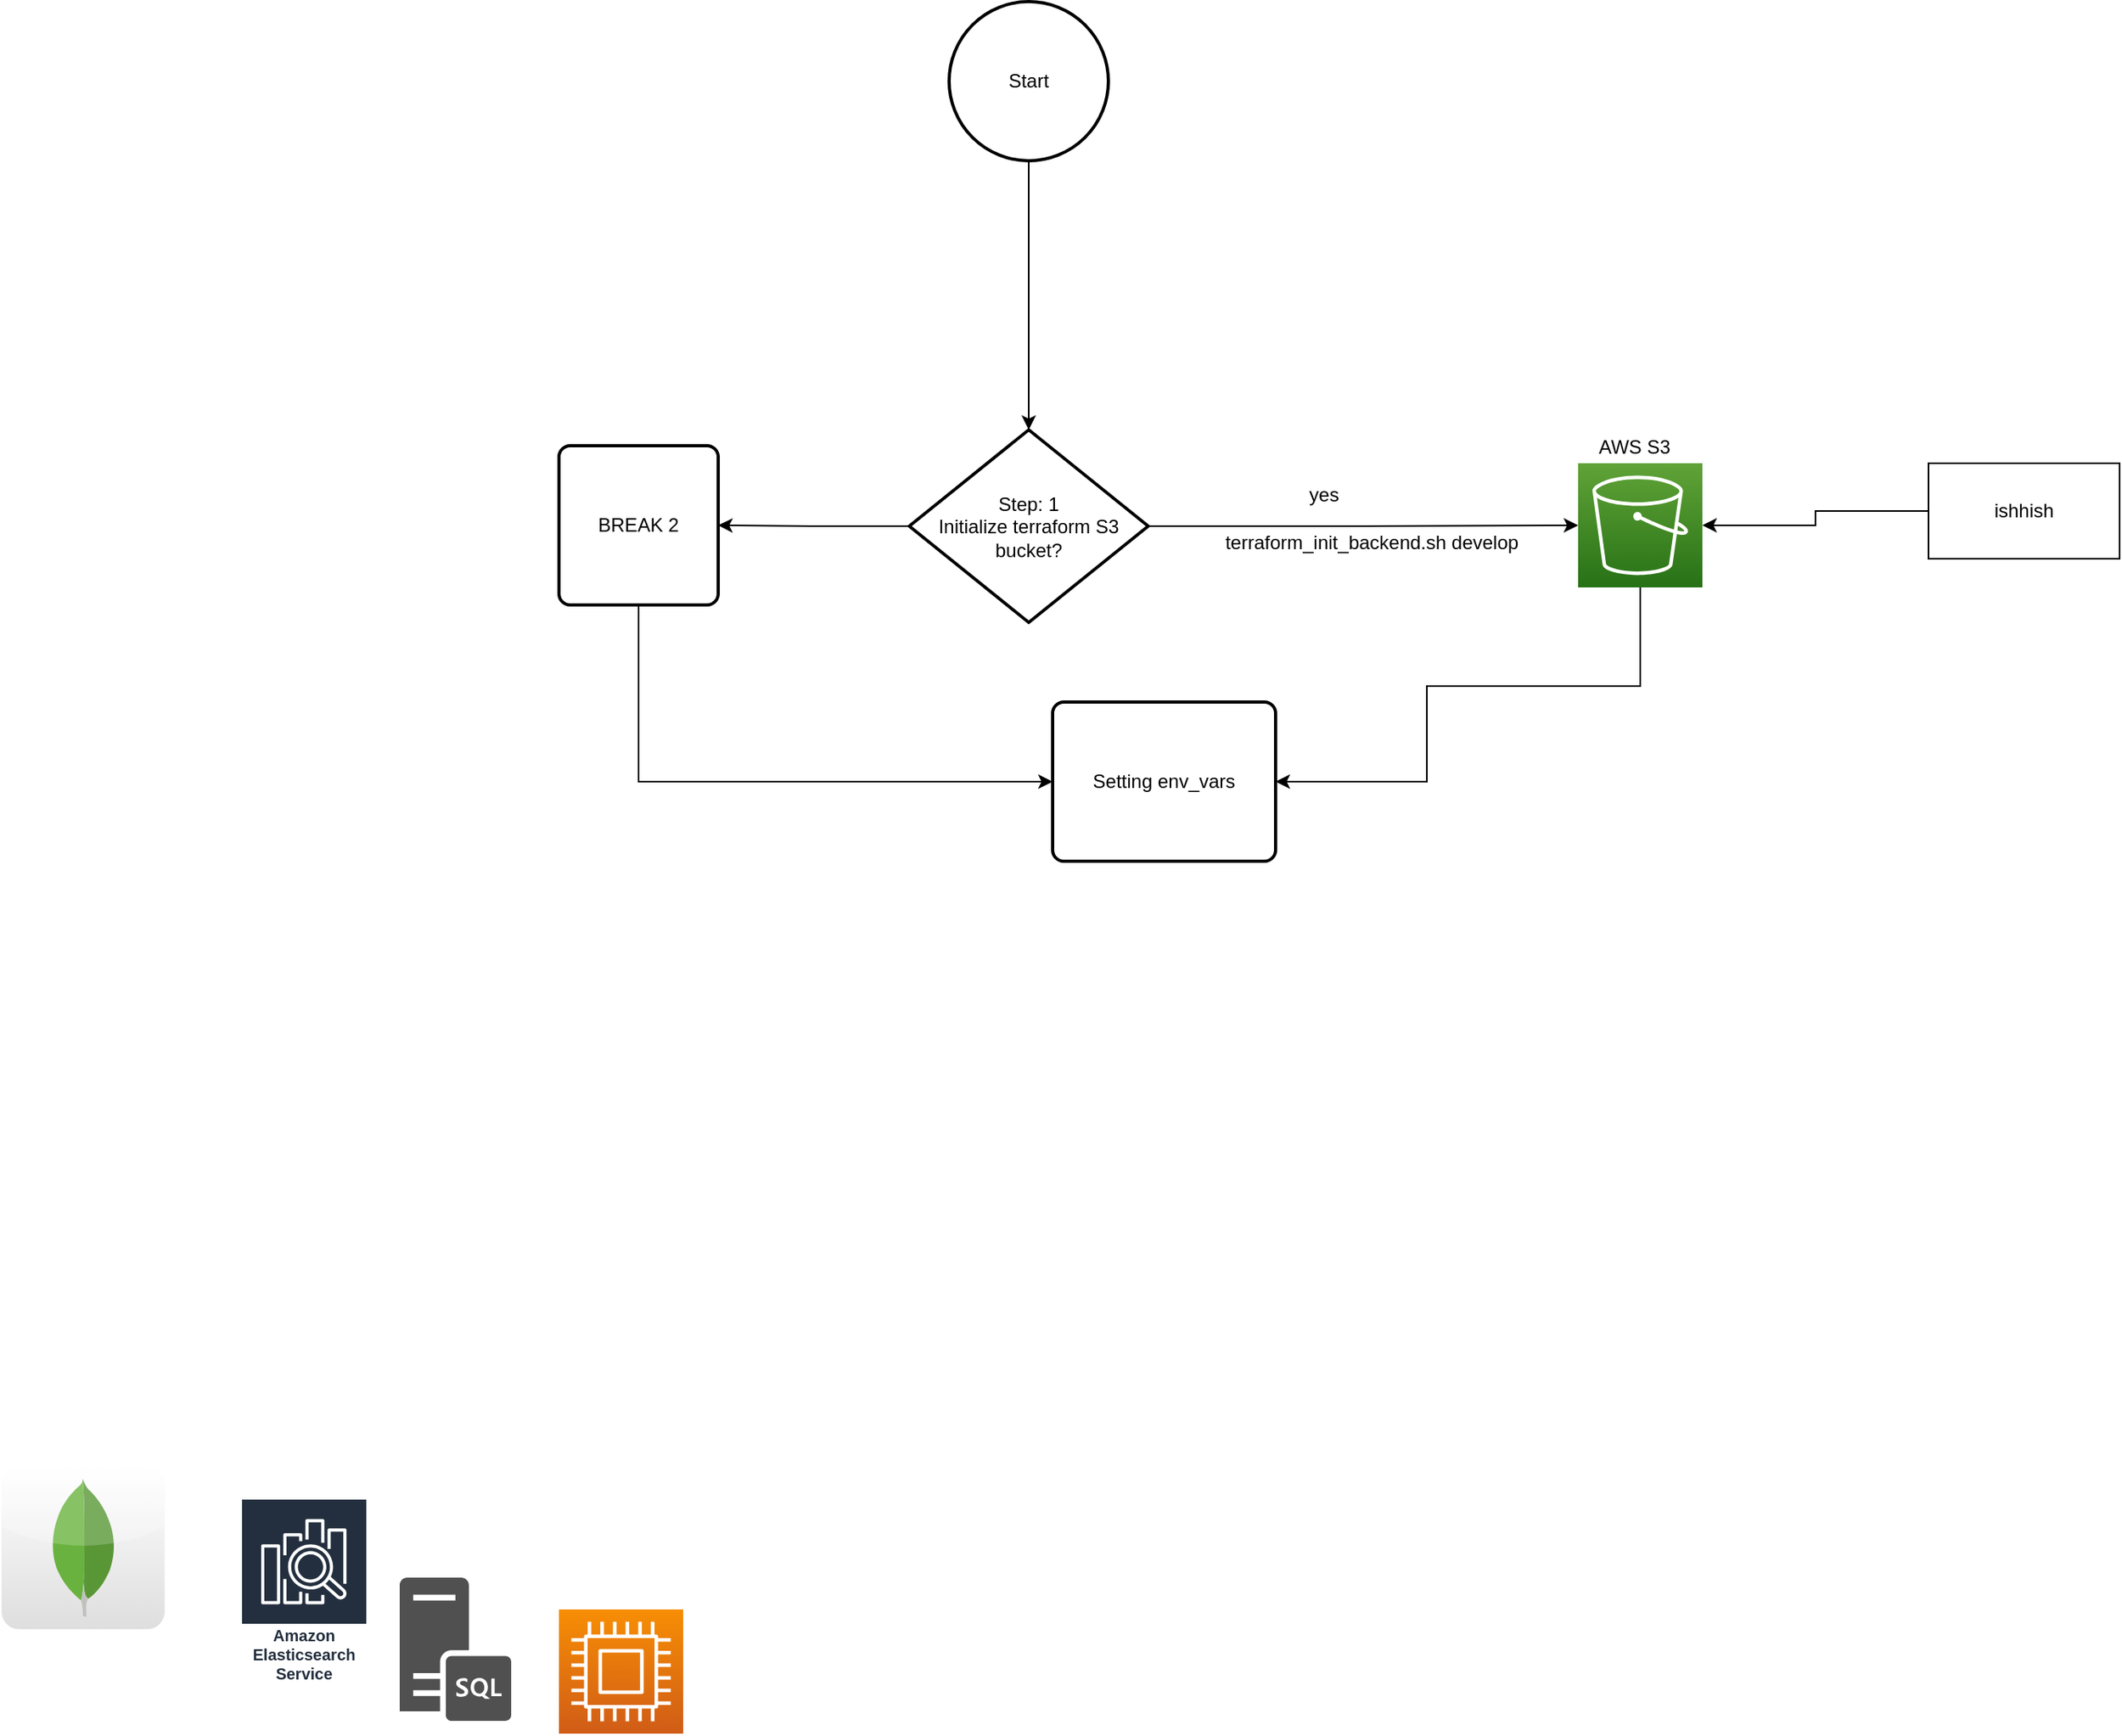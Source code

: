 <mxfile version="16.0.3" type="github">
  <diagram id="-rVec7eW2op3CQ0jpk_b" name="Page-1">
    <mxGraphModel dx="3342" dy="805" grid="1" gridSize="10" guides="1" tooltips="1" connect="1" arrows="1" fold="1" page="1" pageScale="1" pageWidth="1920" pageHeight="1200" math="0" shadow="0">
      <root>
        <mxCell id="0" />
        <mxCell id="1" parent="0" />
        <mxCell id="j4s7yhJeNqh5eXtyvdXT-17" style="edgeStyle=orthogonalEdgeStyle;rounded=0;orthogonalLoop=1;jettySize=auto;html=1;entryX=1;entryY=0.5;entryDx=0;entryDy=0;" parent="1" source="j4s7yhJeNqh5eXtyvdXT-1" target="j4s7yhJeNqh5eXtyvdXT-14" edge="1">
          <mxGeometry relative="1" as="geometry">
            <Array as="points">
              <mxPoint x="849" y="440" />
              <mxPoint x="715" y="440" />
              <mxPoint x="715" y="500" />
            </Array>
          </mxGeometry>
        </mxCell>
        <mxCell id="j4s7yhJeNqh5eXtyvdXT-1" value="" style="sketch=0;points=[[0,0,0],[0.25,0,0],[0.5,0,0],[0.75,0,0],[1,0,0],[0,1,0],[0.25,1,0],[0.5,1,0],[0.75,1,0],[1,1,0],[0,0.25,0],[0,0.5,0],[0,0.75,0],[1,0.25,0],[1,0.5,0],[1,0.75,0]];outlineConnect=0;fontColor=#232F3E;gradientColor=#60A337;gradientDirection=north;fillColor=#277116;strokeColor=#ffffff;dashed=0;verticalLabelPosition=bottom;verticalAlign=top;align=center;html=1;fontSize=12;fontStyle=0;aspect=fixed;shape=mxgraph.aws4.resourceIcon;resIcon=mxgraph.aws4.s3;" parent="1" vertex="1">
          <mxGeometry x="810" y="300" width="78" height="78" as="geometry" />
        </mxCell>
        <mxCell id="j4s7yhJeNqh5eXtyvdXT-3" value="" style="sketch=0;pointerEvents=1;shadow=0;dashed=0;html=1;strokeColor=none;fillColor=#505050;labelPosition=center;verticalLabelPosition=bottom;verticalAlign=top;outlineConnect=0;align=center;shape=mxgraph.office.servers.sql_server;" parent="1" vertex="1">
          <mxGeometry x="70" y="1000" width="70" height="90" as="geometry" />
        </mxCell>
        <mxCell id="j4s7yhJeNqh5eXtyvdXT-4" value="" style="sketch=0;points=[[0,0,0],[0.25,0,0],[0.5,0,0],[0.75,0,0],[1,0,0],[0,1,0],[0.25,1,0],[0.5,1,0],[0.75,1,0],[1,1,0],[0,0.25,0],[0,0.5,0],[0,0.75,0],[1,0.25,0],[1,0.5,0],[1,0.75,0]];outlineConnect=0;fontColor=#232F3E;gradientColor=#F78E04;gradientDirection=north;fillColor=#D05C17;strokeColor=#ffffff;dashed=0;verticalLabelPosition=bottom;verticalAlign=top;align=center;html=1;fontSize=12;fontStyle=0;aspect=fixed;shape=mxgraph.aws4.resourceIcon;resIcon=mxgraph.aws4.compute;" parent="1" vertex="1">
          <mxGeometry x="170" y="1020" width="78" height="78" as="geometry" />
        </mxCell>
        <mxCell id="j4s7yhJeNqh5eXtyvdXT-5" value="Amazon Elasticsearch Service" style="sketch=0;outlineConnect=0;fontColor=#232F3E;gradientColor=none;strokeColor=#ffffff;fillColor=#232F3E;dashed=0;verticalLabelPosition=middle;verticalAlign=bottom;align=center;html=1;whiteSpace=wrap;fontSize=10;fontStyle=1;spacing=3;shape=mxgraph.aws4.productIcon;prIcon=mxgraph.aws4.elasticsearch_service;" parent="1" vertex="1">
          <mxGeometry x="-30" y="950" width="80" height="120" as="geometry" />
        </mxCell>
        <mxCell id="j4s7yhJeNqh5eXtyvdXT-6" value="" style="dashed=0;outlineConnect=0;html=1;align=center;labelPosition=center;verticalLabelPosition=bottom;verticalAlign=top;shape=mxgraph.webicons.mongodb;gradientColor=#DFDEDE" parent="1" vertex="1">
          <mxGeometry x="-180" y="930" width="102.4" height="102.4" as="geometry" />
        </mxCell>
        <mxCell id="j4s7yhJeNqh5eXtyvdXT-8" style="edgeStyle=orthogonalEdgeStyle;rounded=0;orthogonalLoop=1;jettySize=auto;html=1;exitX=1;exitY=0.5;exitDx=0;exitDy=0;exitPerimeter=0;" parent="1" source="j4s7yhJeNqh5eXtyvdXT-7" target="j4s7yhJeNqh5eXtyvdXT-1" edge="1">
          <mxGeometry relative="1" as="geometry" />
        </mxCell>
        <mxCell id="j4s7yhJeNqh5eXtyvdXT-13" style="edgeStyle=orthogonalEdgeStyle;rounded=0;orthogonalLoop=1;jettySize=auto;html=1;entryX=1;entryY=0.5;entryDx=0;entryDy=0;" parent="1" source="j4s7yhJeNqh5eXtyvdXT-7" target="j4s7yhJeNqh5eXtyvdXT-12" edge="1">
          <mxGeometry relative="1" as="geometry" />
        </mxCell>
        <mxCell id="j4s7yhJeNqh5eXtyvdXT-7" value="Step: 1&lt;br&gt;Initialize terraform S3 bucket?" style="strokeWidth=2;html=1;shape=mxgraph.flowchart.decision;whiteSpace=wrap;" parent="1" vertex="1">
          <mxGeometry x="390" y="279" width="150" height="121" as="geometry" />
        </mxCell>
        <mxCell id="j4s7yhJeNqh5eXtyvdXT-9" value="yes" style="text;html=1;align=center;verticalAlign=middle;resizable=0;points=[];autosize=1;strokeColor=none;fillColor=none;" parent="1" vertex="1">
          <mxGeometry x="635" y="310" width="30" height="20" as="geometry" />
        </mxCell>
        <mxCell id="j4s7yhJeNqh5eXtyvdXT-10" value="AWS S3" style="text;html=1;align=center;verticalAlign=middle;resizable=0;points=[];autosize=1;strokeColor=none;fillColor=none;" parent="1" vertex="1">
          <mxGeometry x="815" y="280" width="60" height="20" as="geometry" />
        </mxCell>
        <mxCell id="j4s7yhJeNqh5eXtyvdXT-11" value="terraform_init_backend.sh develop" style="text;html=1;align=center;verticalAlign=middle;resizable=0;points=[];autosize=1;strokeColor=none;fillColor=none;" parent="1" vertex="1">
          <mxGeometry x="580" y="340" width="200" height="20" as="geometry" />
        </mxCell>
        <mxCell id="j4s7yhJeNqh5eXtyvdXT-15" style="edgeStyle=orthogonalEdgeStyle;rounded=0;orthogonalLoop=1;jettySize=auto;html=1;exitX=0.5;exitY=1;exitDx=0;exitDy=0;entryX=0;entryY=0.5;entryDx=0;entryDy=0;" parent="1" source="j4s7yhJeNqh5eXtyvdXT-12" target="j4s7yhJeNqh5eXtyvdXT-14" edge="1">
          <mxGeometry relative="1" as="geometry" />
        </mxCell>
        <mxCell id="j4s7yhJeNqh5eXtyvdXT-12" value="BREAK 2" style="rounded=1;whiteSpace=wrap;html=1;absoluteArcSize=1;arcSize=14;strokeWidth=2;" parent="1" vertex="1">
          <mxGeometry x="170" y="289" width="100" height="100" as="geometry" />
        </mxCell>
        <mxCell id="j4s7yhJeNqh5eXtyvdXT-14" value="Setting env_vars" style="rounded=1;whiteSpace=wrap;html=1;absoluteArcSize=1;arcSize=14;strokeWidth=2;" parent="1" vertex="1">
          <mxGeometry x="480" y="450" width="140" height="100" as="geometry" />
        </mxCell>
        <mxCell id="j4s7yhJeNqh5eXtyvdXT-19" style="edgeStyle=orthogonalEdgeStyle;rounded=0;orthogonalLoop=1;jettySize=auto;html=1;entryX=0.5;entryY=0;entryDx=0;entryDy=0;entryPerimeter=0;" parent="1" source="j4s7yhJeNqh5eXtyvdXT-18" target="j4s7yhJeNqh5eXtyvdXT-7" edge="1">
          <mxGeometry relative="1" as="geometry" />
        </mxCell>
        <mxCell id="j4s7yhJeNqh5eXtyvdXT-18" value="Start" style="strokeWidth=2;html=1;shape=mxgraph.flowchart.start_2;whiteSpace=wrap;" parent="1" vertex="1">
          <mxGeometry x="415" y="10" width="100" height="100" as="geometry" />
        </mxCell>
        <mxCell id="5ZvLoHVg-i8aV6hJEoYg-3" style="edgeStyle=orthogonalEdgeStyle;rounded=0;orthogonalLoop=1;jettySize=auto;html=1;entryX=1;entryY=0.5;entryDx=0;entryDy=0;entryPerimeter=0;" edge="1" parent="1" source="5ZvLoHVg-i8aV6hJEoYg-1" target="j4s7yhJeNqh5eXtyvdXT-1">
          <mxGeometry relative="1" as="geometry" />
        </mxCell>
        <mxCell id="5ZvLoHVg-i8aV6hJEoYg-1" value="ishhish" style="whiteSpace=wrap;html=1;" vertex="1" parent="1">
          <mxGeometry x="1030" y="300" width="120" height="60" as="geometry" />
        </mxCell>
      </root>
    </mxGraphModel>
  </diagram>
</mxfile>
